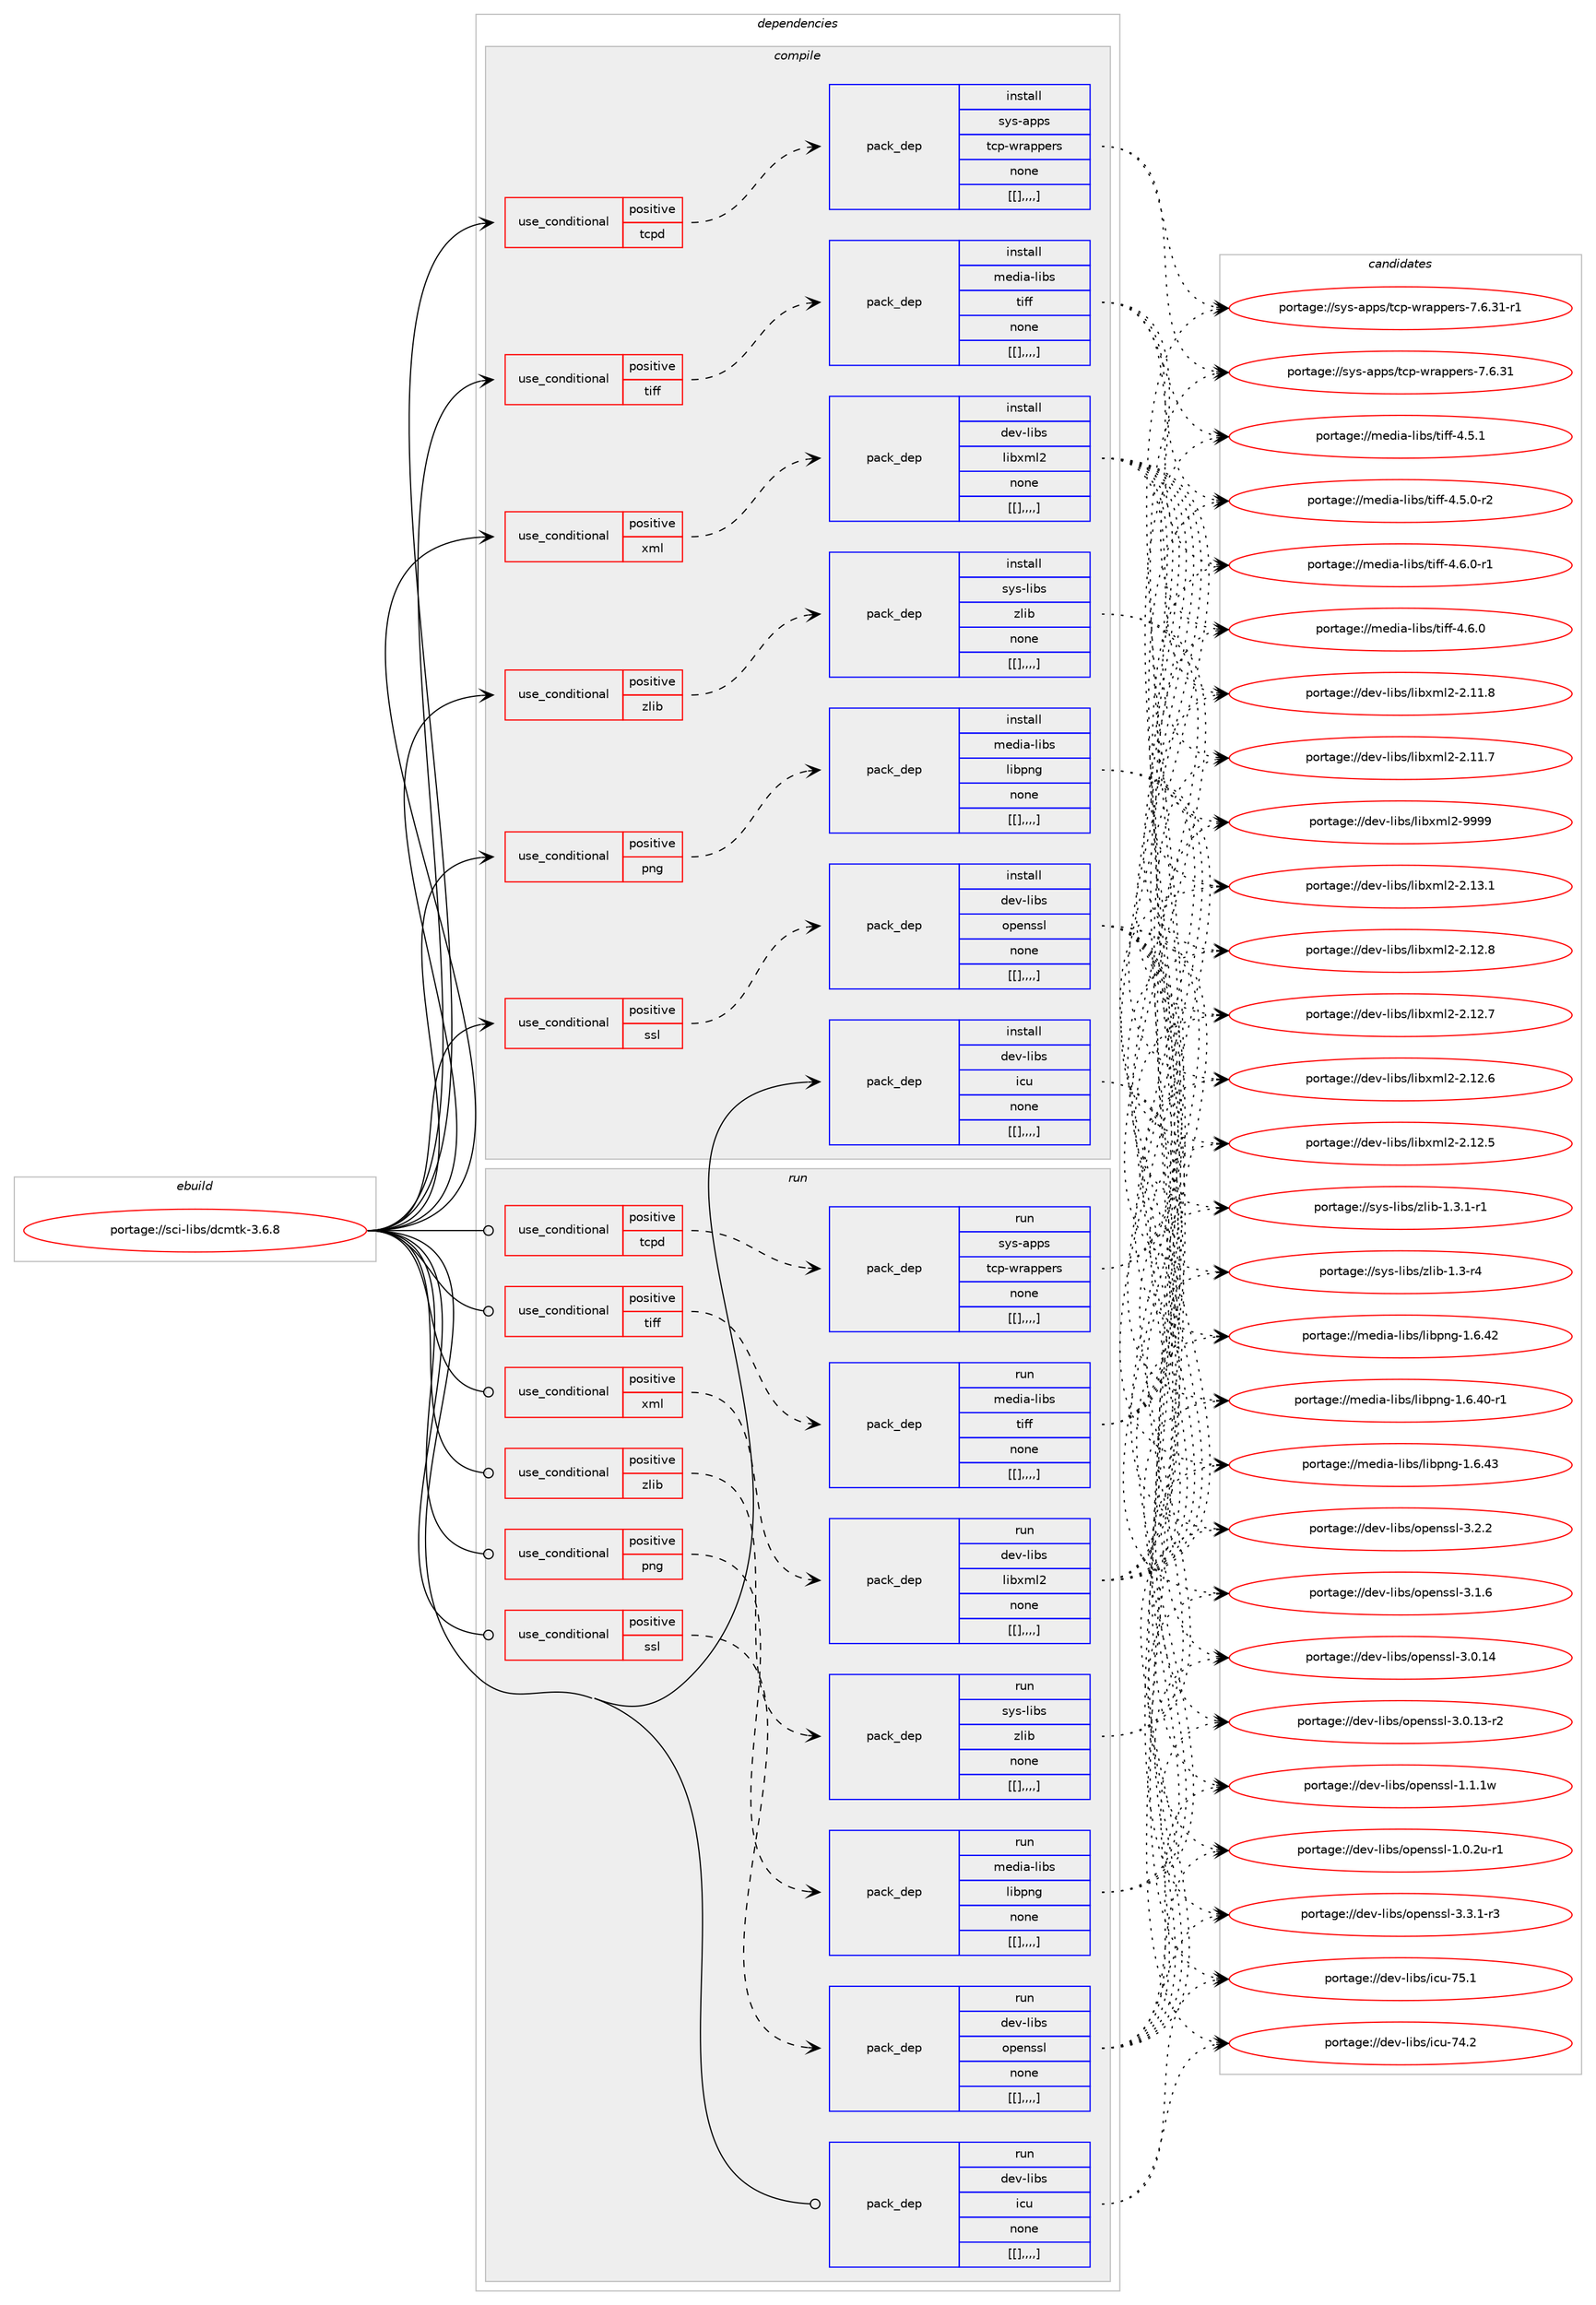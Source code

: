digraph prolog {

# *************
# Graph options
# *************

newrank=true;
concentrate=true;
compound=true;
graph [rankdir=LR,fontname=Helvetica,fontsize=10,ranksep=1.5];#, ranksep=2.5, nodesep=0.2];
edge  [arrowhead=vee];
node  [fontname=Helvetica,fontsize=10];

# **********
# The ebuild
# **********

subgraph cluster_leftcol {
color=gray;
label=<<i>ebuild</i>>;
id [label="portage://sci-libs/dcmtk-3.6.8", color=red, width=4, href="../sci-libs/dcmtk-3.6.8.svg"];
}

# ****************
# The dependencies
# ****************

subgraph cluster_midcol {
color=gray;
label=<<i>dependencies</i>>;
subgraph cluster_compile {
fillcolor="#eeeeee";
style=filled;
label=<<i>compile</i>>;
subgraph cond109618 {
dependency416587 [label=<<TABLE BORDER="0" CELLBORDER="1" CELLSPACING="0" CELLPADDING="4"><TR><TD ROWSPAN="3" CELLPADDING="10">use_conditional</TD></TR><TR><TD>positive</TD></TR><TR><TD>png</TD></TR></TABLE>>, shape=none, color=red];
subgraph pack303985 {
dependency416588 [label=<<TABLE BORDER="0" CELLBORDER="1" CELLSPACING="0" CELLPADDING="4" WIDTH="220"><TR><TD ROWSPAN="6" CELLPADDING="30">pack_dep</TD></TR><TR><TD WIDTH="110">install</TD></TR><TR><TD>media-libs</TD></TR><TR><TD>libpng</TD></TR><TR><TD>none</TD></TR><TR><TD>[[],,,,]</TD></TR></TABLE>>, shape=none, color=blue];
}
dependency416587:e -> dependency416588:w [weight=20,style="dashed",arrowhead="vee"];
}
id:e -> dependency416587:w [weight=20,style="solid",arrowhead="vee"];
subgraph cond109619 {
dependency416589 [label=<<TABLE BORDER="0" CELLBORDER="1" CELLSPACING="0" CELLPADDING="4"><TR><TD ROWSPAN="3" CELLPADDING="10">use_conditional</TD></TR><TR><TD>positive</TD></TR><TR><TD>ssl</TD></TR></TABLE>>, shape=none, color=red];
subgraph pack303986 {
dependency416590 [label=<<TABLE BORDER="0" CELLBORDER="1" CELLSPACING="0" CELLPADDING="4" WIDTH="220"><TR><TD ROWSPAN="6" CELLPADDING="30">pack_dep</TD></TR><TR><TD WIDTH="110">install</TD></TR><TR><TD>dev-libs</TD></TR><TR><TD>openssl</TD></TR><TR><TD>none</TD></TR><TR><TD>[[],,,,]</TD></TR></TABLE>>, shape=none, color=blue];
}
dependency416589:e -> dependency416590:w [weight=20,style="dashed",arrowhead="vee"];
}
id:e -> dependency416589:w [weight=20,style="solid",arrowhead="vee"];
subgraph cond109620 {
dependency416591 [label=<<TABLE BORDER="0" CELLBORDER="1" CELLSPACING="0" CELLPADDING="4"><TR><TD ROWSPAN="3" CELLPADDING="10">use_conditional</TD></TR><TR><TD>positive</TD></TR><TR><TD>tcpd</TD></TR></TABLE>>, shape=none, color=red];
subgraph pack303987 {
dependency416592 [label=<<TABLE BORDER="0" CELLBORDER="1" CELLSPACING="0" CELLPADDING="4" WIDTH="220"><TR><TD ROWSPAN="6" CELLPADDING="30">pack_dep</TD></TR><TR><TD WIDTH="110">install</TD></TR><TR><TD>sys-apps</TD></TR><TR><TD>tcp-wrappers</TD></TR><TR><TD>none</TD></TR><TR><TD>[[],,,,]</TD></TR></TABLE>>, shape=none, color=blue];
}
dependency416591:e -> dependency416592:w [weight=20,style="dashed",arrowhead="vee"];
}
id:e -> dependency416591:w [weight=20,style="solid",arrowhead="vee"];
subgraph cond109621 {
dependency416593 [label=<<TABLE BORDER="0" CELLBORDER="1" CELLSPACING="0" CELLPADDING="4"><TR><TD ROWSPAN="3" CELLPADDING="10">use_conditional</TD></TR><TR><TD>positive</TD></TR><TR><TD>tiff</TD></TR></TABLE>>, shape=none, color=red];
subgraph pack303988 {
dependency416594 [label=<<TABLE BORDER="0" CELLBORDER="1" CELLSPACING="0" CELLPADDING="4" WIDTH="220"><TR><TD ROWSPAN="6" CELLPADDING="30">pack_dep</TD></TR><TR><TD WIDTH="110">install</TD></TR><TR><TD>media-libs</TD></TR><TR><TD>tiff</TD></TR><TR><TD>none</TD></TR><TR><TD>[[],,,,]</TD></TR></TABLE>>, shape=none, color=blue];
}
dependency416593:e -> dependency416594:w [weight=20,style="dashed",arrowhead="vee"];
}
id:e -> dependency416593:w [weight=20,style="solid",arrowhead="vee"];
subgraph cond109622 {
dependency416595 [label=<<TABLE BORDER="0" CELLBORDER="1" CELLSPACING="0" CELLPADDING="4"><TR><TD ROWSPAN="3" CELLPADDING="10">use_conditional</TD></TR><TR><TD>positive</TD></TR><TR><TD>xml</TD></TR></TABLE>>, shape=none, color=red];
subgraph pack303989 {
dependency416596 [label=<<TABLE BORDER="0" CELLBORDER="1" CELLSPACING="0" CELLPADDING="4" WIDTH="220"><TR><TD ROWSPAN="6" CELLPADDING="30">pack_dep</TD></TR><TR><TD WIDTH="110">install</TD></TR><TR><TD>dev-libs</TD></TR><TR><TD>libxml2</TD></TR><TR><TD>none</TD></TR><TR><TD>[[],,,,]</TD></TR></TABLE>>, shape=none, color=blue];
}
dependency416595:e -> dependency416596:w [weight=20,style="dashed",arrowhead="vee"];
}
id:e -> dependency416595:w [weight=20,style="solid",arrowhead="vee"];
subgraph cond109623 {
dependency416597 [label=<<TABLE BORDER="0" CELLBORDER="1" CELLSPACING="0" CELLPADDING="4"><TR><TD ROWSPAN="3" CELLPADDING="10">use_conditional</TD></TR><TR><TD>positive</TD></TR><TR><TD>zlib</TD></TR></TABLE>>, shape=none, color=red];
subgraph pack303990 {
dependency416598 [label=<<TABLE BORDER="0" CELLBORDER="1" CELLSPACING="0" CELLPADDING="4" WIDTH="220"><TR><TD ROWSPAN="6" CELLPADDING="30">pack_dep</TD></TR><TR><TD WIDTH="110">install</TD></TR><TR><TD>sys-libs</TD></TR><TR><TD>zlib</TD></TR><TR><TD>none</TD></TR><TR><TD>[[],,,,]</TD></TR></TABLE>>, shape=none, color=blue];
}
dependency416597:e -> dependency416598:w [weight=20,style="dashed",arrowhead="vee"];
}
id:e -> dependency416597:w [weight=20,style="solid",arrowhead="vee"];
subgraph pack303991 {
dependency416599 [label=<<TABLE BORDER="0" CELLBORDER="1" CELLSPACING="0" CELLPADDING="4" WIDTH="220"><TR><TD ROWSPAN="6" CELLPADDING="30">pack_dep</TD></TR><TR><TD WIDTH="110">install</TD></TR><TR><TD>dev-libs</TD></TR><TR><TD>icu</TD></TR><TR><TD>none</TD></TR><TR><TD>[[],,,,]</TD></TR></TABLE>>, shape=none, color=blue];
}
id:e -> dependency416599:w [weight=20,style="solid",arrowhead="vee"];
}
subgraph cluster_compileandrun {
fillcolor="#eeeeee";
style=filled;
label=<<i>compile and run</i>>;
}
subgraph cluster_run {
fillcolor="#eeeeee";
style=filled;
label=<<i>run</i>>;
subgraph cond109624 {
dependency416600 [label=<<TABLE BORDER="0" CELLBORDER="1" CELLSPACING="0" CELLPADDING="4"><TR><TD ROWSPAN="3" CELLPADDING="10">use_conditional</TD></TR><TR><TD>positive</TD></TR><TR><TD>png</TD></TR></TABLE>>, shape=none, color=red];
subgraph pack303992 {
dependency416601 [label=<<TABLE BORDER="0" CELLBORDER="1" CELLSPACING="0" CELLPADDING="4" WIDTH="220"><TR><TD ROWSPAN="6" CELLPADDING="30">pack_dep</TD></TR><TR><TD WIDTH="110">run</TD></TR><TR><TD>media-libs</TD></TR><TR><TD>libpng</TD></TR><TR><TD>none</TD></TR><TR><TD>[[],,,,]</TD></TR></TABLE>>, shape=none, color=blue];
}
dependency416600:e -> dependency416601:w [weight=20,style="dashed",arrowhead="vee"];
}
id:e -> dependency416600:w [weight=20,style="solid",arrowhead="odot"];
subgraph cond109625 {
dependency416602 [label=<<TABLE BORDER="0" CELLBORDER="1" CELLSPACING="0" CELLPADDING="4"><TR><TD ROWSPAN="3" CELLPADDING="10">use_conditional</TD></TR><TR><TD>positive</TD></TR><TR><TD>ssl</TD></TR></TABLE>>, shape=none, color=red];
subgraph pack303993 {
dependency416603 [label=<<TABLE BORDER="0" CELLBORDER="1" CELLSPACING="0" CELLPADDING="4" WIDTH="220"><TR><TD ROWSPAN="6" CELLPADDING="30">pack_dep</TD></TR><TR><TD WIDTH="110">run</TD></TR><TR><TD>dev-libs</TD></TR><TR><TD>openssl</TD></TR><TR><TD>none</TD></TR><TR><TD>[[],,,,]</TD></TR></TABLE>>, shape=none, color=blue];
}
dependency416602:e -> dependency416603:w [weight=20,style="dashed",arrowhead="vee"];
}
id:e -> dependency416602:w [weight=20,style="solid",arrowhead="odot"];
subgraph cond109626 {
dependency416604 [label=<<TABLE BORDER="0" CELLBORDER="1" CELLSPACING="0" CELLPADDING="4"><TR><TD ROWSPAN="3" CELLPADDING="10">use_conditional</TD></TR><TR><TD>positive</TD></TR><TR><TD>tcpd</TD></TR></TABLE>>, shape=none, color=red];
subgraph pack303994 {
dependency416605 [label=<<TABLE BORDER="0" CELLBORDER="1" CELLSPACING="0" CELLPADDING="4" WIDTH="220"><TR><TD ROWSPAN="6" CELLPADDING="30">pack_dep</TD></TR><TR><TD WIDTH="110">run</TD></TR><TR><TD>sys-apps</TD></TR><TR><TD>tcp-wrappers</TD></TR><TR><TD>none</TD></TR><TR><TD>[[],,,,]</TD></TR></TABLE>>, shape=none, color=blue];
}
dependency416604:e -> dependency416605:w [weight=20,style="dashed",arrowhead="vee"];
}
id:e -> dependency416604:w [weight=20,style="solid",arrowhead="odot"];
subgraph cond109627 {
dependency416606 [label=<<TABLE BORDER="0" CELLBORDER="1" CELLSPACING="0" CELLPADDING="4"><TR><TD ROWSPAN="3" CELLPADDING="10">use_conditional</TD></TR><TR><TD>positive</TD></TR><TR><TD>tiff</TD></TR></TABLE>>, shape=none, color=red];
subgraph pack303995 {
dependency416607 [label=<<TABLE BORDER="0" CELLBORDER="1" CELLSPACING="0" CELLPADDING="4" WIDTH="220"><TR><TD ROWSPAN="6" CELLPADDING="30">pack_dep</TD></TR><TR><TD WIDTH="110">run</TD></TR><TR><TD>media-libs</TD></TR><TR><TD>tiff</TD></TR><TR><TD>none</TD></TR><TR><TD>[[],,,,]</TD></TR></TABLE>>, shape=none, color=blue];
}
dependency416606:e -> dependency416607:w [weight=20,style="dashed",arrowhead="vee"];
}
id:e -> dependency416606:w [weight=20,style="solid",arrowhead="odot"];
subgraph cond109628 {
dependency416608 [label=<<TABLE BORDER="0" CELLBORDER="1" CELLSPACING="0" CELLPADDING="4"><TR><TD ROWSPAN="3" CELLPADDING="10">use_conditional</TD></TR><TR><TD>positive</TD></TR><TR><TD>xml</TD></TR></TABLE>>, shape=none, color=red];
subgraph pack303996 {
dependency416609 [label=<<TABLE BORDER="0" CELLBORDER="1" CELLSPACING="0" CELLPADDING="4" WIDTH="220"><TR><TD ROWSPAN="6" CELLPADDING="30">pack_dep</TD></TR><TR><TD WIDTH="110">run</TD></TR><TR><TD>dev-libs</TD></TR><TR><TD>libxml2</TD></TR><TR><TD>none</TD></TR><TR><TD>[[],,,,]</TD></TR></TABLE>>, shape=none, color=blue];
}
dependency416608:e -> dependency416609:w [weight=20,style="dashed",arrowhead="vee"];
}
id:e -> dependency416608:w [weight=20,style="solid",arrowhead="odot"];
subgraph cond109629 {
dependency416610 [label=<<TABLE BORDER="0" CELLBORDER="1" CELLSPACING="0" CELLPADDING="4"><TR><TD ROWSPAN="3" CELLPADDING="10">use_conditional</TD></TR><TR><TD>positive</TD></TR><TR><TD>zlib</TD></TR></TABLE>>, shape=none, color=red];
subgraph pack303997 {
dependency416611 [label=<<TABLE BORDER="0" CELLBORDER="1" CELLSPACING="0" CELLPADDING="4" WIDTH="220"><TR><TD ROWSPAN="6" CELLPADDING="30">pack_dep</TD></TR><TR><TD WIDTH="110">run</TD></TR><TR><TD>sys-libs</TD></TR><TR><TD>zlib</TD></TR><TR><TD>none</TD></TR><TR><TD>[[],,,,]</TD></TR></TABLE>>, shape=none, color=blue];
}
dependency416610:e -> dependency416611:w [weight=20,style="dashed",arrowhead="vee"];
}
id:e -> dependency416610:w [weight=20,style="solid",arrowhead="odot"];
subgraph pack303998 {
dependency416612 [label=<<TABLE BORDER="0" CELLBORDER="1" CELLSPACING="0" CELLPADDING="4" WIDTH="220"><TR><TD ROWSPAN="6" CELLPADDING="30">pack_dep</TD></TR><TR><TD WIDTH="110">run</TD></TR><TR><TD>dev-libs</TD></TR><TR><TD>icu</TD></TR><TR><TD>none</TD></TR><TR><TD>[[],,,,]</TD></TR></TABLE>>, shape=none, color=blue];
}
id:e -> dependency416612:w [weight=20,style="solid",arrowhead="odot"];
}
}

# **************
# The candidates
# **************

subgraph cluster_choices {
rank=same;
color=gray;
label=<<i>candidates</i>>;

subgraph choice303985 {
color=black;
nodesep=1;
choice109101100105974510810598115471081059811211010345494654465251 [label="portage://media-libs/libpng-1.6.43", color=red, width=4,href="../media-libs/libpng-1.6.43.svg"];
choice109101100105974510810598115471081059811211010345494654465250 [label="portage://media-libs/libpng-1.6.42", color=red, width=4,href="../media-libs/libpng-1.6.42.svg"];
choice1091011001059745108105981154710810598112110103454946544652484511449 [label="portage://media-libs/libpng-1.6.40-r1", color=red, width=4,href="../media-libs/libpng-1.6.40-r1.svg"];
dependency416588:e -> choice109101100105974510810598115471081059811211010345494654465251:w [style=dotted,weight="100"];
dependency416588:e -> choice109101100105974510810598115471081059811211010345494654465250:w [style=dotted,weight="100"];
dependency416588:e -> choice1091011001059745108105981154710810598112110103454946544652484511449:w [style=dotted,weight="100"];
}
subgraph choice303986 {
color=black;
nodesep=1;
choice1001011184510810598115471111121011101151151084551465146494511451 [label="portage://dev-libs/openssl-3.3.1-r3", color=red, width=4,href="../dev-libs/openssl-3.3.1-r3.svg"];
choice100101118451081059811547111112101110115115108455146504650 [label="portage://dev-libs/openssl-3.2.2", color=red, width=4,href="../dev-libs/openssl-3.2.2.svg"];
choice100101118451081059811547111112101110115115108455146494654 [label="portage://dev-libs/openssl-3.1.6", color=red, width=4,href="../dev-libs/openssl-3.1.6.svg"];
choice10010111845108105981154711111210111011511510845514648464952 [label="portage://dev-libs/openssl-3.0.14", color=red, width=4,href="../dev-libs/openssl-3.0.14.svg"];
choice100101118451081059811547111112101110115115108455146484649514511450 [label="portage://dev-libs/openssl-3.0.13-r2", color=red, width=4,href="../dev-libs/openssl-3.0.13-r2.svg"];
choice100101118451081059811547111112101110115115108454946494649119 [label="portage://dev-libs/openssl-1.1.1w", color=red, width=4,href="../dev-libs/openssl-1.1.1w.svg"];
choice1001011184510810598115471111121011101151151084549464846501174511449 [label="portage://dev-libs/openssl-1.0.2u-r1", color=red, width=4,href="../dev-libs/openssl-1.0.2u-r1.svg"];
dependency416590:e -> choice1001011184510810598115471111121011101151151084551465146494511451:w [style=dotted,weight="100"];
dependency416590:e -> choice100101118451081059811547111112101110115115108455146504650:w [style=dotted,weight="100"];
dependency416590:e -> choice100101118451081059811547111112101110115115108455146494654:w [style=dotted,weight="100"];
dependency416590:e -> choice10010111845108105981154711111210111011511510845514648464952:w [style=dotted,weight="100"];
dependency416590:e -> choice100101118451081059811547111112101110115115108455146484649514511450:w [style=dotted,weight="100"];
dependency416590:e -> choice100101118451081059811547111112101110115115108454946494649119:w [style=dotted,weight="100"];
dependency416590:e -> choice1001011184510810598115471111121011101151151084549464846501174511449:w [style=dotted,weight="100"];
}
subgraph choice303987 {
color=black;
nodesep=1;
choice115121115459711211211547116991124511911497112112101114115455546544651494511449 [label="portage://sys-apps/tcp-wrappers-7.6.31-r1", color=red, width=4,href="../sys-apps/tcp-wrappers-7.6.31-r1.svg"];
choice11512111545971121121154711699112451191149711211210111411545554654465149 [label="portage://sys-apps/tcp-wrappers-7.6.31", color=red, width=4,href="../sys-apps/tcp-wrappers-7.6.31.svg"];
dependency416592:e -> choice115121115459711211211547116991124511911497112112101114115455546544651494511449:w [style=dotted,weight="100"];
dependency416592:e -> choice11512111545971121121154711699112451191149711211210111411545554654465149:w [style=dotted,weight="100"];
}
subgraph choice303988 {
color=black;
nodesep=1;
choice109101100105974510810598115471161051021024552465446484511449 [label="portage://media-libs/tiff-4.6.0-r1", color=red, width=4,href="../media-libs/tiff-4.6.0-r1.svg"];
choice10910110010597451081059811547116105102102455246544648 [label="portage://media-libs/tiff-4.6.0", color=red, width=4,href="../media-libs/tiff-4.6.0.svg"];
choice10910110010597451081059811547116105102102455246534649 [label="portage://media-libs/tiff-4.5.1", color=red, width=4,href="../media-libs/tiff-4.5.1.svg"];
choice109101100105974510810598115471161051021024552465346484511450 [label="portage://media-libs/tiff-4.5.0-r2", color=red, width=4,href="../media-libs/tiff-4.5.0-r2.svg"];
dependency416594:e -> choice109101100105974510810598115471161051021024552465446484511449:w [style=dotted,weight="100"];
dependency416594:e -> choice10910110010597451081059811547116105102102455246544648:w [style=dotted,weight="100"];
dependency416594:e -> choice10910110010597451081059811547116105102102455246534649:w [style=dotted,weight="100"];
dependency416594:e -> choice109101100105974510810598115471161051021024552465346484511450:w [style=dotted,weight="100"];
}
subgraph choice303989 {
color=black;
nodesep=1;
choice10010111845108105981154710810598120109108504557575757 [label="portage://dev-libs/libxml2-9999", color=red, width=4,href="../dev-libs/libxml2-9999.svg"];
choice100101118451081059811547108105981201091085045504649514649 [label="portage://dev-libs/libxml2-2.13.1", color=red, width=4,href="../dev-libs/libxml2-2.13.1.svg"];
choice100101118451081059811547108105981201091085045504649504656 [label="portage://dev-libs/libxml2-2.12.8", color=red, width=4,href="../dev-libs/libxml2-2.12.8.svg"];
choice100101118451081059811547108105981201091085045504649504655 [label="portage://dev-libs/libxml2-2.12.7", color=red, width=4,href="../dev-libs/libxml2-2.12.7.svg"];
choice100101118451081059811547108105981201091085045504649504654 [label="portage://dev-libs/libxml2-2.12.6", color=red, width=4,href="../dev-libs/libxml2-2.12.6.svg"];
choice100101118451081059811547108105981201091085045504649504653 [label="portage://dev-libs/libxml2-2.12.5", color=red, width=4,href="../dev-libs/libxml2-2.12.5.svg"];
choice100101118451081059811547108105981201091085045504649494656 [label="portage://dev-libs/libxml2-2.11.8", color=red, width=4,href="../dev-libs/libxml2-2.11.8.svg"];
choice100101118451081059811547108105981201091085045504649494655 [label="portage://dev-libs/libxml2-2.11.7", color=red, width=4,href="../dev-libs/libxml2-2.11.7.svg"];
dependency416596:e -> choice10010111845108105981154710810598120109108504557575757:w [style=dotted,weight="100"];
dependency416596:e -> choice100101118451081059811547108105981201091085045504649514649:w [style=dotted,weight="100"];
dependency416596:e -> choice100101118451081059811547108105981201091085045504649504656:w [style=dotted,weight="100"];
dependency416596:e -> choice100101118451081059811547108105981201091085045504649504655:w [style=dotted,weight="100"];
dependency416596:e -> choice100101118451081059811547108105981201091085045504649504654:w [style=dotted,weight="100"];
dependency416596:e -> choice100101118451081059811547108105981201091085045504649504653:w [style=dotted,weight="100"];
dependency416596:e -> choice100101118451081059811547108105981201091085045504649494656:w [style=dotted,weight="100"];
dependency416596:e -> choice100101118451081059811547108105981201091085045504649494655:w [style=dotted,weight="100"];
}
subgraph choice303990 {
color=black;
nodesep=1;
choice115121115451081059811547122108105984549465146494511449 [label="portage://sys-libs/zlib-1.3.1-r1", color=red, width=4,href="../sys-libs/zlib-1.3.1-r1.svg"];
choice11512111545108105981154712210810598454946514511452 [label="portage://sys-libs/zlib-1.3-r4", color=red, width=4,href="../sys-libs/zlib-1.3-r4.svg"];
dependency416598:e -> choice115121115451081059811547122108105984549465146494511449:w [style=dotted,weight="100"];
dependency416598:e -> choice11512111545108105981154712210810598454946514511452:w [style=dotted,weight="100"];
}
subgraph choice303991 {
color=black;
nodesep=1;
choice100101118451081059811547105991174555534649 [label="portage://dev-libs/icu-75.1", color=red, width=4,href="../dev-libs/icu-75.1.svg"];
choice100101118451081059811547105991174555524650 [label="portage://dev-libs/icu-74.2", color=red, width=4,href="../dev-libs/icu-74.2.svg"];
dependency416599:e -> choice100101118451081059811547105991174555534649:w [style=dotted,weight="100"];
dependency416599:e -> choice100101118451081059811547105991174555524650:w [style=dotted,weight="100"];
}
subgraph choice303992 {
color=black;
nodesep=1;
choice109101100105974510810598115471081059811211010345494654465251 [label="portage://media-libs/libpng-1.6.43", color=red, width=4,href="../media-libs/libpng-1.6.43.svg"];
choice109101100105974510810598115471081059811211010345494654465250 [label="portage://media-libs/libpng-1.6.42", color=red, width=4,href="../media-libs/libpng-1.6.42.svg"];
choice1091011001059745108105981154710810598112110103454946544652484511449 [label="portage://media-libs/libpng-1.6.40-r1", color=red, width=4,href="../media-libs/libpng-1.6.40-r1.svg"];
dependency416601:e -> choice109101100105974510810598115471081059811211010345494654465251:w [style=dotted,weight="100"];
dependency416601:e -> choice109101100105974510810598115471081059811211010345494654465250:w [style=dotted,weight="100"];
dependency416601:e -> choice1091011001059745108105981154710810598112110103454946544652484511449:w [style=dotted,weight="100"];
}
subgraph choice303993 {
color=black;
nodesep=1;
choice1001011184510810598115471111121011101151151084551465146494511451 [label="portage://dev-libs/openssl-3.3.1-r3", color=red, width=4,href="../dev-libs/openssl-3.3.1-r3.svg"];
choice100101118451081059811547111112101110115115108455146504650 [label="portage://dev-libs/openssl-3.2.2", color=red, width=4,href="../dev-libs/openssl-3.2.2.svg"];
choice100101118451081059811547111112101110115115108455146494654 [label="portage://dev-libs/openssl-3.1.6", color=red, width=4,href="../dev-libs/openssl-3.1.6.svg"];
choice10010111845108105981154711111210111011511510845514648464952 [label="portage://dev-libs/openssl-3.0.14", color=red, width=4,href="../dev-libs/openssl-3.0.14.svg"];
choice100101118451081059811547111112101110115115108455146484649514511450 [label="portage://dev-libs/openssl-3.0.13-r2", color=red, width=4,href="../dev-libs/openssl-3.0.13-r2.svg"];
choice100101118451081059811547111112101110115115108454946494649119 [label="portage://dev-libs/openssl-1.1.1w", color=red, width=4,href="../dev-libs/openssl-1.1.1w.svg"];
choice1001011184510810598115471111121011101151151084549464846501174511449 [label="portage://dev-libs/openssl-1.0.2u-r1", color=red, width=4,href="../dev-libs/openssl-1.0.2u-r1.svg"];
dependency416603:e -> choice1001011184510810598115471111121011101151151084551465146494511451:w [style=dotted,weight="100"];
dependency416603:e -> choice100101118451081059811547111112101110115115108455146504650:w [style=dotted,weight="100"];
dependency416603:e -> choice100101118451081059811547111112101110115115108455146494654:w [style=dotted,weight="100"];
dependency416603:e -> choice10010111845108105981154711111210111011511510845514648464952:w [style=dotted,weight="100"];
dependency416603:e -> choice100101118451081059811547111112101110115115108455146484649514511450:w [style=dotted,weight="100"];
dependency416603:e -> choice100101118451081059811547111112101110115115108454946494649119:w [style=dotted,weight="100"];
dependency416603:e -> choice1001011184510810598115471111121011101151151084549464846501174511449:w [style=dotted,weight="100"];
}
subgraph choice303994 {
color=black;
nodesep=1;
choice115121115459711211211547116991124511911497112112101114115455546544651494511449 [label="portage://sys-apps/tcp-wrappers-7.6.31-r1", color=red, width=4,href="../sys-apps/tcp-wrappers-7.6.31-r1.svg"];
choice11512111545971121121154711699112451191149711211210111411545554654465149 [label="portage://sys-apps/tcp-wrappers-7.6.31", color=red, width=4,href="../sys-apps/tcp-wrappers-7.6.31.svg"];
dependency416605:e -> choice115121115459711211211547116991124511911497112112101114115455546544651494511449:w [style=dotted,weight="100"];
dependency416605:e -> choice11512111545971121121154711699112451191149711211210111411545554654465149:w [style=dotted,weight="100"];
}
subgraph choice303995 {
color=black;
nodesep=1;
choice109101100105974510810598115471161051021024552465446484511449 [label="portage://media-libs/tiff-4.6.0-r1", color=red, width=4,href="../media-libs/tiff-4.6.0-r1.svg"];
choice10910110010597451081059811547116105102102455246544648 [label="portage://media-libs/tiff-4.6.0", color=red, width=4,href="../media-libs/tiff-4.6.0.svg"];
choice10910110010597451081059811547116105102102455246534649 [label="portage://media-libs/tiff-4.5.1", color=red, width=4,href="../media-libs/tiff-4.5.1.svg"];
choice109101100105974510810598115471161051021024552465346484511450 [label="portage://media-libs/tiff-4.5.0-r2", color=red, width=4,href="../media-libs/tiff-4.5.0-r2.svg"];
dependency416607:e -> choice109101100105974510810598115471161051021024552465446484511449:w [style=dotted,weight="100"];
dependency416607:e -> choice10910110010597451081059811547116105102102455246544648:w [style=dotted,weight="100"];
dependency416607:e -> choice10910110010597451081059811547116105102102455246534649:w [style=dotted,weight="100"];
dependency416607:e -> choice109101100105974510810598115471161051021024552465346484511450:w [style=dotted,weight="100"];
}
subgraph choice303996 {
color=black;
nodesep=1;
choice10010111845108105981154710810598120109108504557575757 [label="portage://dev-libs/libxml2-9999", color=red, width=4,href="../dev-libs/libxml2-9999.svg"];
choice100101118451081059811547108105981201091085045504649514649 [label="portage://dev-libs/libxml2-2.13.1", color=red, width=4,href="../dev-libs/libxml2-2.13.1.svg"];
choice100101118451081059811547108105981201091085045504649504656 [label="portage://dev-libs/libxml2-2.12.8", color=red, width=4,href="../dev-libs/libxml2-2.12.8.svg"];
choice100101118451081059811547108105981201091085045504649504655 [label="portage://dev-libs/libxml2-2.12.7", color=red, width=4,href="../dev-libs/libxml2-2.12.7.svg"];
choice100101118451081059811547108105981201091085045504649504654 [label="portage://dev-libs/libxml2-2.12.6", color=red, width=4,href="../dev-libs/libxml2-2.12.6.svg"];
choice100101118451081059811547108105981201091085045504649504653 [label="portage://dev-libs/libxml2-2.12.5", color=red, width=4,href="../dev-libs/libxml2-2.12.5.svg"];
choice100101118451081059811547108105981201091085045504649494656 [label="portage://dev-libs/libxml2-2.11.8", color=red, width=4,href="../dev-libs/libxml2-2.11.8.svg"];
choice100101118451081059811547108105981201091085045504649494655 [label="portage://dev-libs/libxml2-2.11.7", color=red, width=4,href="../dev-libs/libxml2-2.11.7.svg"];
dependency416609:e -> choice10010111845108105981154710810598120109108504557575757:w [style=dotted,weight="100"];
dependency416609:e -> choice100101118451081059811547108105981201091085045504649514649:w [style=dotted,weight="100"];
dependency416609:e -> choice100101118451081059811547108105981201091085045504649504656:w [style=dotted,weight="100"];
dependency416609:e -> choice100101118451081059811547108105981201091085045504649504655:w [style=dotted,weight="100"];
dependency416609:e -> choice100101118451081059811547108105981201091085045504649504654:w [style=dotted,weight="100"];
dependency416609:e -> choice100101118451081059811547108105981201091085045504649504653:w [style=dotted,weight="100"];
dependency416609:e -> choice100101118451081059811547108105981201091085045504649494656:w [style=dotted,weight="100"];
dependency416609:e -> choice100101118451081059811547108105981201091085045504649494655:w [style=dotted,weight="100"];
}
subgraph choice303997 {
color=black;
nodesep=1;
choice115121115451081059811547122108105984549465146494511449 [label="portage://sys-libs/zlib-1.3.1-r1", color=red, width=4,href="../sys-libs/zlib-1.3.1-r1.svg"];
choice11512111545108105981154712210810598454946514511452 [label="portage://sys-libs/zlib-1.3-r4", color=red, width=4,href="../sys-libs/zlib-1.3-r4.svg"];
dependency416611:e -> choice115121115451081059811547122108105984549465146494511449:w [style=dotted,weight="100"];
dependency416611:e -> choice11512111545108105981154712210810598454946514511452:w [style=dotted,weight="100"];
}
subgraph choice303998 {
color=black;
nodesep=1;
choice100101118451081059811547105991174555534649 [label="portage://dev-libs/icu-75.1", color=red, width=4,href="../dev-libs/icu-75.1.svg"];
choice100101118451081059811547105991174555524650 [label="portage://dev-libs/icu-74.2", color=red, width=4,href="../dev-libs/icu-74.2.svg"];
dependency416612:e -> choice100101118451081059811547105991174555534649:w [style=dotted,weight="100"];
dependency416612:e -> choice100101118451081059811547105991174555524650:w [style=dotted,weight="100"];
}
}

}
